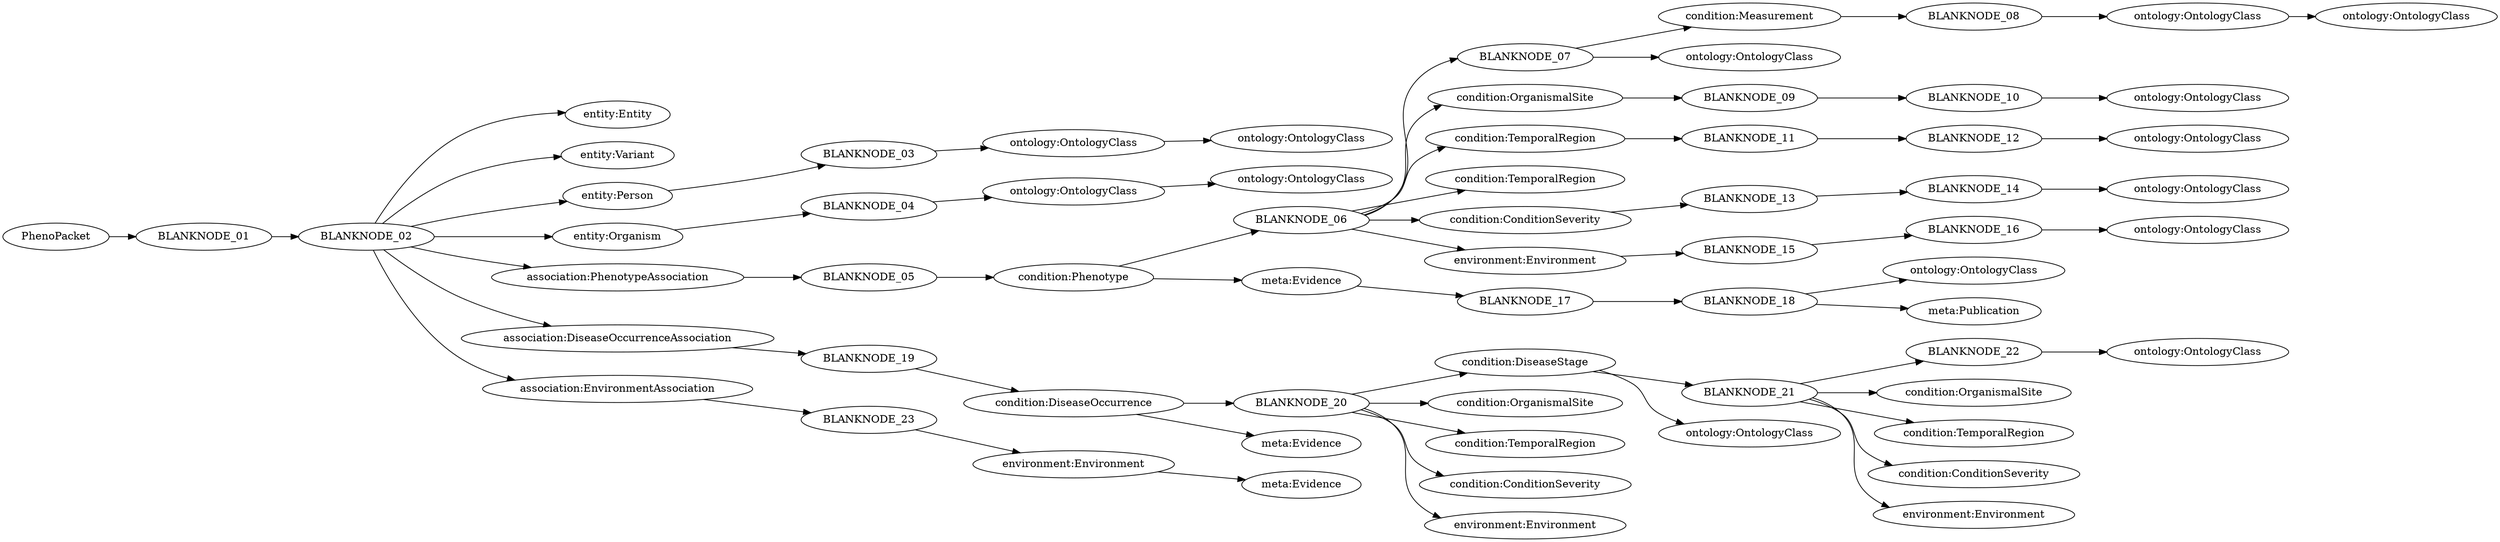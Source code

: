 digraph G {
    rankdir="LR"
    0[label="PhenoPacket"];
    1[label="BLANKNODE_01"];
    0 -> 1;
    2[label="BLANKNODE_02"];
    1 -> 2;
    3[label="entity:Entity"];
    2 -> 3;
    4[label="entity:Variant"];
    2 -> 4;
    5[label="entity:Person"];
    2 -> 5;
    6[label="BLANKNODE_03"];
    5 -> 6;
    7[label="ontology:OntologyClass"];
    6 -> 7;
    8[label="ontology:OntologyClass"];
    7 -> 8;
    9[label="entity:Organism"];
    2 -> 9;
    10[label="BLANKNODE_04"];
    9 -> 10;
    11[label="ontology:OntologyClass"];
    10 -> 11;
    12[label="ontology:OntologyClass"];
    11 -> 12;
    13[label="association:PhenotypeAssociation"];
    2 -> 13;
    14[label="BLANKNODE_05"];
    13 -> 14;
    15[label="condition:Phenotype"];
    14 -> 15;
    16[label="BLANKNODE_06"];
    15 -> 16;
    17[label="BLANKNODE_07"];
    16 -> 17;
    18[label="condition:Measurement"];
    17 -> 18;
    19[label="BLANKNODE_08"];
    18 -> 19;
    20[label="ontology:OntologyClass"];
    19 -> 20;
    21[label="ontology:OntologyClass"];
    20 -> 21;
    22[label="ontology:OntologyClass"];
    17 -> 22;
    23[label="condition:OrganismalSite"];
    16 -> 23;
    24[label="BLANKNODE_09"];
    23 -> 24;
    25[label="BLANKNODE_10"];
    24 -> 25;
    26[label="ontology:OntologyClass"];
    25 -> 26;
    27[label="condition:TemporalRegion"];
    16 -> 27;
    28[label="BLANKNODE_11"];
    27 -> 28;
    29[label="BLANKNODE_12"];
    28 -> 29;
    30[label="ontology:OntologyClass"];
    29 -> 30;
    31[label="condition:TemporalRegion"];
    16 -> 31;
    32[label="condition:ConditionSeverity"];
    16 -> 32;
    33[label="BLANKNODE_13"];
    32 -> 33;
    34[label="BLANKNODE_14"];
    33 -> 34;
    35[label="ontology:OntologyClass"];
    34 -> 35;
    36[label="environment:Environment"];
    16 -> 36;
    37[label="BLANKNODE_15"];
    36 -> 37;
    38[label="BLANKNODE_16"];
    37 -> 38;
    39[label="ontology:OntologyClass"];
    38 -> 39;
    40[label="meta:Evidence"];
    15 -> 40;
    41[label="BLANKNODE_17"];
    40 -> 41;
    42[label="BLANKNODE_18"];
    41 -> 42;
    43[label="ontology:OntologyClass"];
    42 -> 43;
    44[label="meta:Publication"];
    42 -> 44;
    45[label="association:DiseaseOccurrenceAssociation"];
    2 -> 45;
    46[label="BLANKNODE_19"];
    45 -> 46;
    47[label="condition:DiseaseOccurrence"];
    46 -> 47;
    48[label="BLANKNODE_20"];
    47 -> 48;
    49[label="condition:DiseaseStage"];
    48 -> 49;
    50[label="BLANKNODE_21"];
    49 -> 50;
    51[label="BLANKNODE_22"];
    50 -> 51;
    52[label="ontology:OntologyClass"];
    51 -> 52;
    53[label="condition:OrganismalSite"];
    50 -> 53;
    54[label="condition:TemporalRegion"];
    50 -> 54;
    55[label="condition:ConditionSeverity"];
    50 -> 55;
    56[label="environment:Environment"];
    50 -> 56;
    57[label="ontology:OntologyClass"];
    49 -> 57;
    58[label="condition:OrganismalSite"];
    48 -> 58;
    59[label="condition:TemporalRegion"];
    48 -> 59;
    60[label="condition:ConditionSeverity"];
    48 -> 60;
    61[label="environment:Environment"];
    48 -> 61;
    62[label="meta:Evidence"];
    47 -> 62;
    63[label="association:EnvironmentAssociation"];
    2 -> 63;
    64[label="BLANKNODE_23"];
    63 -> 64;
    65[label="environment:Environment"];
    64 -> 65;
    66[label="meta:Evidence"];
    65 -> 66;
}
